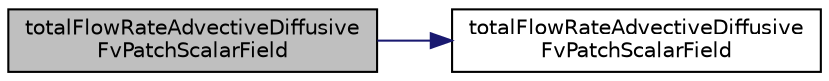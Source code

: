 digraph "totalFlowRateAdvectiveDiffusiveFvPatchScalarField"
{
  bgcolor="transparent";
  edge [fontname="Helvetica",fontsize="10",labelfontname="Helvetica",labelfontsize="10"];
  node [fontname="Helvetica",fontsize="10",shape=record];
  rankdir="LR";
  Node1 [label="totalFlowRateAdvectiveDiffusive\lFvPatchScalarField",height=0.2,width=0.4,color="black", fillcolor="grey75", style="filled", fontcolor="black"];
  Node1 -> Node2 [color="midnightblue",fontsize="10",style="solid",fontname="Helvetica"];
  Node2 [label="totalFlowRateAdvectiveDiffusive\lFvPatchScalarField",height=0.2,width=0.4,color="black",URL="$a02641.html#ad2a0555bb46f764193b2dbc3620d8d82",tooltip="Construct from patch and internal field. "];
}
